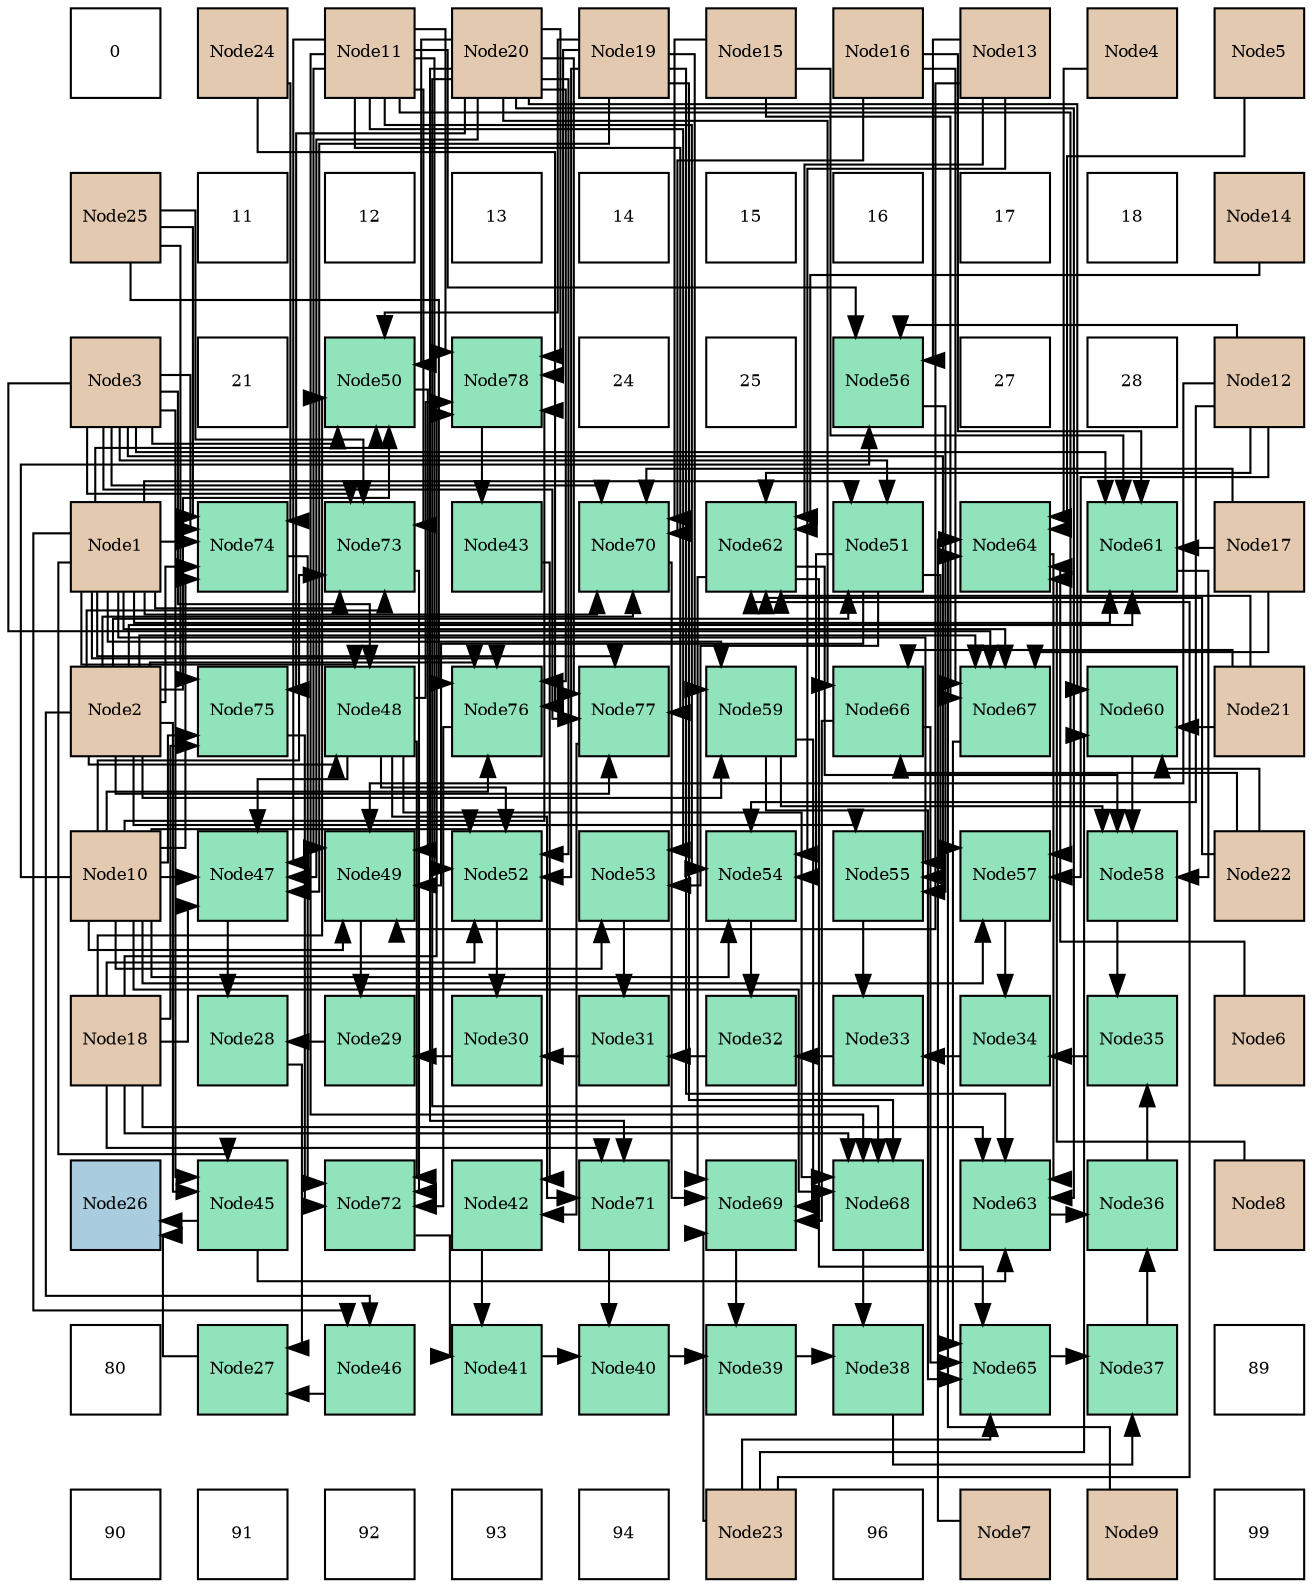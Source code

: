 digraph layout{
 rankdir=TB;
 splines=ortho;
 node [style=filled shape=square fixedsize=true width=0.6];
0[label="0", fontsize=8, fillcolor="#ffffff"];
1[label="Node24", fontsize=8, fillcolor="#e3c9af"];
2[label="Node11", fontsize=8, fillcolor="#e3c9af"];
3[label="Node20", fontsize=8, fillcolor="#e3c9af"];
4[label="Node19", fontsize=8, fillcolor="#e3c9af"];
5[label="Node15", fontsize=8, fillcolor="#e3c9af"];
6[label="Node16", fontsize=8, fillcolor="#e3c9af"];
7[label="Node13", fontsize=8, fillcolor="#e3c9af"];
8[label="Node4", fontsize=8, fillcolor="#e3c9af"];
9[label="Node5", fontsize=8, fillcolor="#e3c9af"];
10[label="Node25", fontsize=8, fillcolor="#e3c9af"];
11[label="11", fontsize=8, fillcolor="#ffffff"];
12[label="12", fontsize=8, fillcolor="#ffffff"];
13[label="13", fontsize=8, fillcolor="#ffffff"];
14[label="14", fontsize=8, fillcolor="#ffffff"];
15[label="15", fontsize=8, fillcolor="#ffffff"];
16[label="16", fontsize=8, fillcolor="#ffffff"];
17[label="17", fontsize=8, fillcolor="#ffffff"];
18[label="18", fontsize=8, fillcolor="#ffffff"];
19[label="Node14", fontsize=8, fillcolor="#e3c9af"];
20[label="Node3", fontsize=8, fillcolor="#e3c9af"];
21[label="21", fontsize=8, fillcolor="#ffffff"];
22[label="Node50", fontsize=8, fillcolor="#91e3bb"];
23[label="Node78", fontsize=8, fillcolor="#91e3bb"];
24[label="24", fontsize=8, fillcolor="#ffffff"];
25[label="25", fontsize=8, fillcolor="#ffffff"];
26[label="Node56", fontsize=8, fillcolor="#91e3bb"];
27[label="27", fontsize=8, fillcolor="#ffffff"];
28[label="28", fontsize=8, fillcolor="#ffffff"];
29[label="Node12", fontsize=8, fillcolor="#e3c9af"];
30[label="Node1", fontsize=8, fillcolor="#e3c9af"];
31[label="Node74", fontsize=8, fillcolor="#91e3bb"];
32[label="Node73", fontsize=8, fillcolor="#91e3bb"];
33[label="Node43", fontsize=8, fillcolor="#91e3bb"];
34[label="Node70", fontsize=8, fillcolor="#91e3bb"];
35[label="Node62", fontsize=8, fillcolor="#91e3bb"];
36[label="Node51", fontsize=8, fillcolor="#91e3bb"];
37[label="Node64", fontsize=8, fillcolor="#91e3bb"];
38[label="Node61", fontsize=8, fillcolor="#91e3bb"];
39[label="Node17", fontsize=8, fillcolor="#e3c9af"];
40[label="Node2", fontsize=8, fillcolor="#e3c9af"];
41[label="Node75", fontsize=8, fillcolor="#91e3bb"];
42[label="Node48", fontsize=8, fillcolor="#91e3bb"];
43[label="Node76", fontsize=8, fillcolor="#91e3bb"];
44[label="Node77", fontsize=8, fillcolor="#91e3bb"];
45[label="Node59", fontsize=8, fillcolor="#91e3bb"];
46[label="Node66", fontsize=8, fillcolor="#91e3bb"];
47[label="Node67", fontsize=8, fillcolor="#91e3bb"];
48[label="Node60", fontsize=8, fillcolor="#91e3bb"];
49[label="Node21", fontsize=8, fillcolor="#e3c9af"];
50[label="Node10", fontsize=8, fillcolor="#e3c9af"];
51[label="Node47", fontsize=8, fillcolor="#91e3bb"];
52[label="Node49", fontsize=8, fillcolor="#91e3bb"];
53[label="Node52", fontsize=8, fillcolor="#91e3bb"];
54[label="Node53", fontsize=8, fillcolor="#91e3bb"];
55[label="Node54", fontsize=8, fillcolor="#91e3bb"];
56[label="Node55", fontsize=8, fillcolor="#91e3bb"];
57[label="Node57", fontsize=8, fillcolor="#91e3bb"];
58[label="Node58", fontsize=8, fillcolor="#91e3bb"];
59[label="Node22", fontsize=8, fillcolor="#e3c9af"];
60[label="Node18", fontsize=8, fillcolor="#e3c9af"];
61[label="Node28", fontsize=8, fillcolor="#91e3bb"];
62[label="Node29", fontsize=8, fillcolor="#91e3bb"];
63[label="Node30", fontsize=8, fillcolor="#91e3bb"];
64[label="Node31", fontsize=8, fillcolor="#91e3bb"];
65[label="Node32", fontsize=8, fillcolor="#91e3bb"];
66[label="Node33", fontsize=8, fillcolor="#91e3bb"];
67[label="Node34", fontsize=8, fillcolor="#91e3bb"];
68[label="Node35", fontsize=8, fillcolor="#91e3bb"];
69[label="Node6", fontsize=8, fillcolor="#e3c9af"];
70[label="Node26", fontsize=8, fillcolor="#a9ccde"];
71[label="Node45", fontsize=8, fillcolor="#91e3bb"];
72[label="Node72", fontsize=8, fillcolor="#91e3bb"];
73[label="Node42", fontsize=8, fillcolor="#91e3bb"];
74[label="Node71", fontsize=8, fillcolor="#91e3bb"];
75[label="Node69", fontsize=8, fillcolor="#91e3bb"];
76[label="Node68", fontsize=8, fillcolor="#91e3bb"];
77[label="Node63", fontsize=8, fillcolor="#91e3bb"];
78[label="Node36", fontsize=8, fillcolor="#91e3bb"];
79[label="Node8", fontsize=8, fillcolor="#e3c9af"];
80[label="80", fontsize=8, fillcolor="#ffffff"];
81[label="Node27", fontsize=8, fillcolor="#91e3bb"];
82[label="Node46", fontsize=8, fillcolor="#91e3bb"];
83[label="Node41", fontsize=8, fillcolor="#91e3bb"];
84[label="Node40", fontsize=8, fillcolor="#91e3bb"];
85[label="Node39", fontsize=8, fillcolor="#91e3bb"];
86[label="Node38", fontsize=8, fillcolor="#91e3bb"];
87[label="Node65", fontsize=8, fillcolor="#91e3bb"];
88[label="Node37", fontsize=8, fillcolor="#91e3bb"];
89[label="89", fontsize=8, fillcolor="#ffffff"];
90[label="90", fontsize=8, fillcolor="#ffffff"];
91[label="91", fontsize=8, fillcolor="#ffffff"];
92[label="92", fontsize=8, fillcolor="#ffffff"];
93[label="93", fontsize=8, fillcolor="#ffffff"];
94[label="94", fontsize=8, fillcolor="#ffffff"];
95[label="Node23", fontsize=8, fillcolor="#e3c9af"];
96[label="96", fontsize=8, fillcolor="#ffffff"];
97[label="Node7", fontsize=8, fillcolor="#e3c9af"];
98[label="Node9", fontsize=8, fillcolor="#e3c9af"];
99[label="99", fontsize=8, fillcolor="#ffffff"];
edge [constraint=false, style=vis];81 -> 70;
71 -> 70;
61 -> 81;
82 -> 81;
62 -> 61;
51 -> 61;
63 -> 62;
52 -> 62;
64 -> 63;
53 -> 63;
65 -> 64;
54 -> 64;
66 -> 65;
55 -> 65;
67 -> 66;
56 -> 66;
68 -> 67;
57 -> 67;
78 -> 68;
58 -> 68;
88 -> 78;
77 -> 78;
86 -> 88;
87 -> 88;
85 -> 86;
76 -> 86;
84 -> 85;
75 -> 85;
83 -> 84;
74 -> 84;
73 -> 83;
72 -> 83;
33 -> 73;
44 -> 73;
23 -> 33;
42 -> 51;
50 -> 51;
2 -> 51;
60 -> 51;
4 -> 51;
3 -> 51;
22 -> 52;
36 -> 52;
50 -> 52;
2 -> 52;
29 -> 52;
7 -> 52;
42 -> 53;
50 -> 53;
2 -> 53;
60 -> 53;
4 -> 53;
3 -> 53;
36 -> 54;
50 -> 54;
2 -> 54;
36 -> 55;
50 -> 55;
2 -> 55;
29 -> 55;
7 -> 55;
26 -> 56;
30 -> 56;
40 -> 56;
20 -> 56;
36 -> 57;
50 -> 57;
2 -> 57;
29 -> 57;
45 -> 58;
48 -> 58;
38 -> 58;
35 -> 58;
71 -> 77;
37 -> 77;
60 -> 77;
4 -> 77;
3 -> 77;
45 -> 87;
35 -> 87;
46 -> 87;
47 -> 87;
95 -> 87;
42 -> 76;
50 -> 76;
2 -> 76;
60 -> 76;
4 -> 76;
3 -> 76;
45 -> 75;
35 -> 75;
46 -> 75;
34 -> 75;
95 -> 75;
42 -> 74;
60 -> 74;
3 -> 74;
42 -> 72;
32 -> 72;
31 -> 72;
41 -> 72;
43 -> 72;
42 -> 23;
50 -> 23;
2 -> 23;
60 -> 23;
4 -> 23;
3 -> 23;
30 -> 71;
40 -> 71;
20 -> 71;
30 -> 82;
40 -> 82;
30 -> 42;
40 -> 42;
20 -> 42;
30 -> 22;
40 -> 22;
20 -> 22;
60 -> 22;
4 -> 22;
3 -> 22;
30 -> 36;
40 -> 36;
20 -> 36;
50 -> 26;
2 -> 26;
29 -> 26;
7 -> 26;
30 -> 45;
40 -> 45;
4 -> 45;
3 -> 48;
49 -> 48;
59 -> 48;
95 -> 48;
30 -> 38;
40 -> 38;
20 -> 38;
5 -> 38;
6 -> 38;
39 -> 38;
29 -> 35;
7 -> 35;
19 -> 35;
49 -> 35;
59 -> 35;
95 -> 35;
8 -> 37;
9 -> 37;
69 -> 37;
97 -> 37;
79 -> 37;
98 -> 37;
3 -> 46;
49 -> 46;
59 -> 46;
30 -> 47;
40 -> 47;
20 -> 47;
5 -> 47;
6 -> 47;
39 -> 47;
30 -> 34;
40 -> 34;
20 -> 34;
5 -> 34;
6 -> 34;
39 -> 34;
30 -> 32;
40 -> 32;
20 -> 32;
50 -> 32;
2 -> 32;
10 -> 32;
30 -> 31;
40 -> 31;
20 -> 31;
50 -> 31;
1 -> 31;
10 -> 31;
50 -> 41;
60 -> 41;
3 -> 41;
10 -> 41;
30 -> 43;
40 -> 43;
50 -> 43;
3 -> 43;
1 -> 43;
10 -> 43;
30 -> 44;
40 -> 44;
20 -> 44;
2 -> 44;
3 -> 44;
edge [constraint=true, style=invis];
0 -> 10 -> 20 -> 30 -> 40 -> 50 -> 60 -> 70 -> 80 -> 90;
1 -> 11 -> 21 -> 31 -> 41 -> 51 -> 61 -> 71 -> 81 -> 91;
2 -> 12 -> 22 -> 32 -> 42 -> 52 -> 62 -> 72 -> 82 -> 92;
3 -> 13 -> 23 -> 33 -> 43 -> 53 -> 63 -> 73 -> 83 -> 93;
4 -> 14 -> 24 -> 34 -> 44 -> 54 -> 64 -> 74 -> 84 -> 94;
5 -> 15 -> 25 -> 35 -> 45 -> 55 -> 65 -> 75 -> 85 -> 95;
6 -> 16 -> 26 -> 36 -> 46 -> 56 -> 66 -> 76 -> 86 -> 96;
7 -> 17 -> 27 -> 37 -> 47 -> 57 -> 67 -> 77 -> 87 -> 97;
8 -> 18 -> 28 -> 38 -> 48 -> 58 -> 68 -> 78 -> 88 -> 98;
9 -> 19 -> 29 -> 39 -> 49 -> 59 -> 69 -> 79 -> 89 -> 99;
rank = same {0 -> 1 -> 2 -> 3 -> 4 -> 5 -> 6 -> 7 -> 8 -> 9};
rank = same {10 -> 11 -> 12 -> 13 -> 14 -> 15 -> 16 -> 17 -> 18 -> 19};
rank = same {20 -> 21 -> 22 -> 23 -> 24 -> 25 -> 26 -> 27 -> 28 -> 29};
rank = same {30 -> 31 -> 32 -> 33 -> 34 -> 35 -> 36 -> 37 -> 38 -> 39};
rank = same {40 -> 41 -> 42 -> 43 -> 44 -> 45 -> 46 -> 47 -> 48 -> 49};
rank = same {50 -> 51 -> 52 -> 53 -> 54 -> 55 -> 56 -> 57 -> 58 -> 59};
rank = same {60 -> 61 -> 62 -> 63 -> 64 -> 65 -> 66 -> 67 -> 68 -> 69};
rank = same {70 -> 71 -> 72 -> 73 -> 74 -> 75 -> 76 -> 77 -> 78 -> 79};
rank = same {80 -> 81 -> 82 -> 83 -> 84 -> 85 -> 86 -> 87 -> 88 -> 89};
rank = same {90 -> 91 -> 92 -> 93 -> 94 -> 95 -> 96 -> 97 -> 98 -> 99};
}